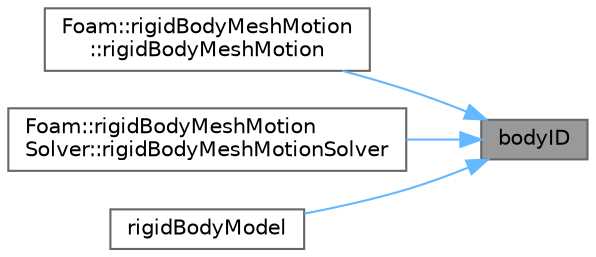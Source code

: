 digraph "bodyID"
{
 // LATEX_PDF_SIZE
  bgcolor="transparent";
  edge [fontname=Helvetica,fontsize=10,labelfontname=Helvetica,labelfontsize=10];
  node [fontname=Helvetica,fontsize=10,shape=box,height=0.2,width=0.4];
  rankdir="RL";
  Node1 [id="Node000001",label="bodyID",height=0.2,width=0.4,color="gray40", fillcolor="grey60", style="filled", fontcolor="black",tooltip=" "];
  Node1 -> Node2 [id="edge1_Node000001_Node000002",dir="back",color="steelblue1",style="solid",tooltip=" "];
  Node2 [id="Node000002",label="Foam::rigidBodyMeshMotion\l::rigidBodyMeshMotion",height=0.2,width=0.4,color="grey40", fillcolor="white", style="filled",URL="$classFoam_1_1rigidBodyMeshMotion.html#a04985919a39d6257ccaeeb395922e32c",tooltip=" "];
  Node1 -> Node3 [id="edge2_Node000001_Node000003",dir="back",color="steelblue1",style="solid",tooltip=" "];
  Node3 [id="Node000003",label="Foam::rigidBodyMeshMotion\lSolver::rigidBodyMeshMotionSolver",height=0.2,width=0.4,color="grey40", fillcolor="white", style="filled",URL="$classFoam_1_1rigidBodyMeshMotionSolver.html#a92d25a3878d84611497b25bb34c8d0f8",tooltip=" "];
  Node1 -> Node4 [id="edge3_Node000001_Node000004",dir="back",color="steelblue1",style="solid",tooltip=" "];
  Node4 [id="Node000004",label="rigidBodyModel",height=0.2,width=0.4,color="grey40", fillcolor="white", style="filled",URL="$classFoam_1_1RBD_1_1rigidBodyModel.html#a1dc8886e85de2b83f0248ba96c844bbb",tooltip=" "];
}

